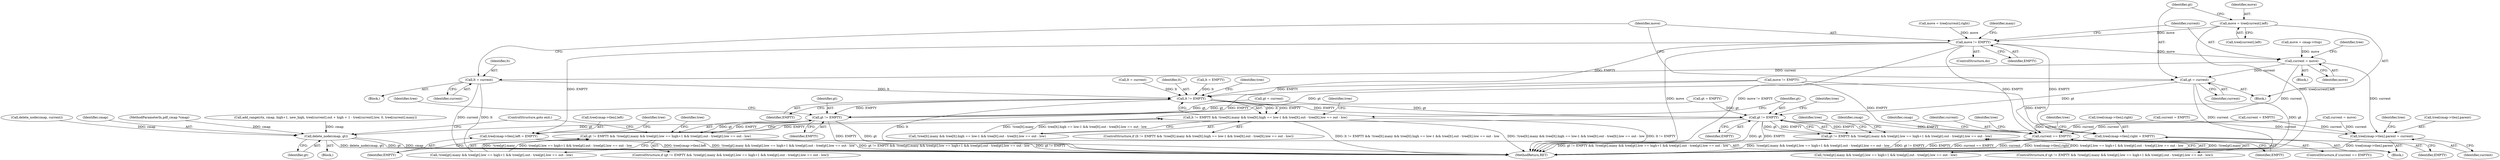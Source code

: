 digraph "0_ghostscript_f597300439e62f5e921f0d7b1e880b5c1a1f1607@API" {
"1000379" [label="(Call,move = tree[current].left)"];
"1000401" [label="(Call,move != EMPTY)"];
"1000367" [label="(Call,current = move)"];
"1000386" [label="(Call,gt = current)"];
"1000455" [label="(Call,gt != EMPTY)"];
"1000454" [label="(Call,gt != EMPTY && !tree[gt].many && tree[gt].low == high+1 && tree[gt].out - tree[gt].low == out - low)"];
"1000502" [label="(Call,delete_node(cmap, gt))"];
"1000508" [label="(Call,gt != EMPTY)"];
"1000507" [label="(Call,gt != EMPTY && !tree[gt].many && tree[gt].low == high+1 && tree[gt].out - tree[gt].low == out - low)"];
"1000643" [label="(Call,tree[cmap->tlen].left = EMPTY)"];
"1000652" [label="(Call,tree[cmap->tlen].right = EMPTY)"];
"1000675" [label="(Call,current == EMPTY)"];
"1000398" [label="(Call,lt = current)"];
"1000410" [label="(Call,lt != EMPTY)"];
"1000409" [label="(Call,lt != EMPTY && !tree[lt].many && tree[lt].high == low-1 && tree[lt].out - tree[lt].low == out - low)"];
"1000634" [label="(Call,tree[cmap->tlen].parent = current)"];
"1000560" [label="(Call,current = EMPTY)"];
"1000400" [label="(Identifier,current)"];
"1000759" [label="(MethodReturn,RET)"];
"1000388" [label="(Identifier,current)"];
"1000660" [label="(Identifier,EMPTY)"];
"1000378" [label="(Block,)"];
"1000455" [label="(Call,gt != EMPTY)"];
"1000653" [label="(Call,tree[cmap->tlen].right)"];
"1000409" [label="(Call,lt != EMPTY && !tree[lt].many && tree[lt].high == low-1 && tree[lt].out - tree[lt].low == out - low)"];
"1000646" [label="(Identifier,tree)"];
"1000366" [label="(Block,)"];
"1000651" [label="(Identifier,EMPTY)"];
"1000454" [label="(Call,gt != EMPTY && !tree[gt].many && tree[gt].low == high+1 && tree[gt].out - tree[gt].low == out - low)"];
"1000507" [label="(Call,gt != EMPTY && !tree[gt].many && tree[gt].low == high+1 && tree[gt].out - tree[gt].low == out - low)"];
"1000367" [label="(Call,current = move)"];
"1000368" [label="(Identifier,current)"];
"1000509" [label="(Identifier,gt)"];
"1000390" [label="(Block,)"];
"1000411" [label="(Identifier,lt)"];
"1000406" [label="(Identifier,many)"];
"1000458" [label="(Call,!tree[gt].many && tree[gt].low == high+1 && tree[gt].out - tree[gt].low == out - low)"];
"1000155" [label="(Call,lt = EMPTY)"];
"1000399" [label="(Identifier,lt)"];
"1000642" [label="(Identifier,current)"];
"1000380" [label="(Identifier,move)"];
"1000381" [label="(Call,tree[current].left)"];
"1000386" [label="(Call,gt = current)"];
"1000119" [label="(Block,)"];
"1000503" [label="(Identifier,cmap)"];
"1000644" [label="(Call,tree[cmap->tlen].left)"];
"1000508" [label="(Call,gt != EMPTY)"];
"1000677" [label="(Identifier,EMPTY)"];
"1000453" [label="(ControlStructure,if (gt != EMPTY && !tree[gt].many && tree[gt].low == high+1 && tree[gt].out - tree[gt].low == out - low))"];
"1000505" [label="(ControlStructure,goto exit;)"];
"1000417" [label="(Identifier,tree)"];
"1000145" [label="(Call,move = cmap->ttop)"];
"1000369" [label="(Identifier,move)"];
"1000357" [label="(Call,lt = current)"];
"1000408" [label="(ControlStructure,if (lt != EMPTY && !tree[lt].many && tree[lt].high == low-1 && tree[lt].out - tree[lt].low == out - low))"];
"1000547" [label="(Identifier,tree)"];
"1000457" [label="(Identifier,EMPTY)"];
"1000410" [label="(Call,lt != EMPTY)"];
"1000510" [label="(Identifier,EMPTY)"];
"1000402" [label="(Identifier,move)"];
"1000345" [label="(Call,gt = current)"];
"1000374" [label="(Identifier,tree)"];
"1000566" [label="(Identifier,cmap)"];
"1000680" [label="(Identifier,cmap)"];
"1000515" [label="(Identifier,tree)"];
"1000675" [label="(Call,current == EMPTY)"];
"1000674" [label="(ControlStructure,if (current == EMPTY))"];
"1000413" [label="(Call,!tree[lt].many && tree[lt].high == low-1 && tree[lt].out - tree[lt].low == out - low)"];
"1000387" [label="(Identifier,gt)"];
"1000676" [label="(Identifier,current)"];
"1000494" [label="(Identifier,tree)"];
"1000490" [label="(Block,)"];
"1000502" [label="(Call,delete_node(cmap, gt))"];
"1000456" [label="(Identifier,gt)"];
"1000113" [label="(MethodParameterIn,pdf_cmap *cmap)"];
"1000163" [label="(Call,current = move)"];
"1000635" [label="(Call,tree[cmap->tlen].parent)"];
"1000303" [label="(Call,add_range(ctx, cmap, high+1, new_high, tree[current].out + high + 1 - tree[current].low, 0, tree[current].many))"];
"1000412" [label="(Identifier,EMPTY)"];
"1000504" [label="(Identifier,gt)"];
"1000511" [label="(Call,!tree[gt].many && tree[gt].low == high+1 && tree[gt].out - tree[gt].low == out - low)"];
"1000365" [label="(ControlStructure,do)"];
"1000398" [label="(Call,lt = current)"];
"1000401" [label="(Call,move != EMPTY)"];
"1000360" [label="(Call,move != EMPTY)"];
"1000664" [label="(Identifier,tree)"];
"1000225" [label="(Call,current = EMPTY)"];
"1000506" [label="(ControlStructure,if (gt != EMPTY && !tree[gt].many && tree[gt].low == high+1 && tree[gt].out - tree[gt].low == out - low))"];
"1000634" [label="(Call,tree[cmap->tlen].parent = current)"];
"1000462" [label="(Identifier,tree)"];
"1000688" [label="(Identifier,tree)"];
"1000643" [label="(Call,tree[cmap->tlen].left = EMPTY)"];
"1000222" [label="(Call,delete_node(cmap, current))"];
"1000655" [label="(Identifier,tree)"];
"1000449" [label="(Identifier,tree)"];
"1000652" [label="(Call,tree[cmap->tlen].right = EMPTY)"];
"1000151" [label="(Call,gt = EMPTY)"];
"1000379" [label="(Call,move = tree[current].left)"];
"1000403" [label="(Identifier,EMPTY)"];
"1000391" [label="(Call,move = tree[current].right)"];
"1000379" -> "1000378"  [label="AST: "];
"1000379" -> "1000381"  [label="CFG: "];
"1000380" -> "1000379"  [label="AST: "];
"1000381" -> "1000379"  [label="AST: "];
"1000387" -> "1000379"  [label="CFG: "];
"1000379" -> "1000759"  [label="DDG: tree[current].left"];
"1000379" -> "1000401"  [label="DDG: move"];
"1000401" -> "1000365"  [label="AST: "];
"1000401" -> "1000403"  [label="CFG: "];
"1000402" -> "1000401"  [label="AST: "];
"1000403" -> "1000401"  [label="AST: "];
"1000368" -> "1000401"  [label="CFG: "];
"1000406" -> "1000401"  [label="CFG: "];
"1000401" -> "1000759"  [label="DDG: move != EMPTY"];
"1000401" -> "1000759"  [label="DDG: move"];
"1000401" -> "1000367"  [label="DDG: move"];
"1000391" -> "1000401"  [label="DDG: move"];
"1000401" -> "1000410"  [label="DDG: EMPTY"];
"1000401" -> "1000643"  [label="DDG: EMPTY"];
"1000401" -> "1000652"  [label="DDG: EMPTY"];
"1000401" -> "1000675"  [label="DDG: EMPTY"];
"1000367" -> "1000366"  [label="AST: "];
"1000367" -> "1000369"  [label="CFG: "];
"1000368" -> "1000367"  [label="AST: "];
"1000369" -> "1000367"  [label="AST: "];
"1000374" -> "1000367"  [label="CFG: "];
"1000145" -> "1000367"  [label="DDG: move"];
"1000367" -> "1000386"  [label="DDG: current"];
"1000367" -> "1000398"  [label="DDG: current"];
"1000367" -> "1000634"  [label="DDG: current"];
"1000367" -> "1000675"  [label="DDG: current"];
"1000386" -> "1000378"  [label="AST: "];
"1000386" -> "1000388"  [label="CFG: "];
"1000387" -> "1000386"  [label="AST: "];
"1000388" -> "1000386"  [label="AST: "];
"1000402" -> "1000386"  [label="CFG: "];
"1000386" -> "1000759"  [label="DDG: current"];
"1000386" -> "1000759"  [label="DDG: gt"];
"1000386" -> "1000455"  [label="DDG: gt"];
"1000386" -> "1000508"  [label="DDG: gt"];
"1000455" -> "1000454"  [label="AST: "];
"1000455" -> "1000457"  [label="CFG: "];
"1000456" -> "1000455"  [label="AST: "];
"1000457" -> "1000455"  [label="AST: "];
"1000462" -> "1000455"  [label="CFG: "];
"1000454" -> "1000455"  [label="CFG: "];
"1000455" -> "1000759"  [label="DDG: EMPTY"];
"1000455" -> "1000759"  [label="DDG: gt"];
"1000455" -> "1000454"  [label="DDG: gt"];
"1000455" -> "1000454"  [label="DDG: EMPTY"];
"1000151" -> "1000455"  [label="DDG: gt"];
"1000345" -> "1000455"  [label="DDG: gt"];
"1000410" -> "1000455"  [label="DDG: EMPTY"];
"1000455" -> "1000502"  [label="DDG: gt"];
"1000454" -> "1000453"  [label="AST: "];
"1000454" -> "1000458"  [label="CFG: "];
"1000458" -> "1000454"  [label="AST: "];
"1000494" -> "1000454"  [label="CFG: "];
"1000505" -> "1000454"  [label="CFG: "];
"1000454" -> "1000759"  [label="DDG: gt != EMPTY"];
"1000454" -> "1000759"  [label="DDG: !tree[gt].many && tree[gt].low == high+1 && tree[gt].out - tree[gt].low == out - low"];
"1000454" -> "1000759"  [label="DDG: gt != EMPTY && !tree[gt].many && tree[gt].low == high+1 && tree[gt].out - tree[gt].low == out - low"];
"1000458" -> "1000454"  [label="DDG: !tree[gt].many"];
"1000458" -> "1000454"  [label="DDG: tree[gt].low == high+1 && tree[gt].out - tree[gt].low == out - low"];
"1000502" -> "1000490"  [label="AST: "];
"1000502" -> "1000504"  [label="CFG: "];
"1000503" -> "1000502"  [label="AST: "];
"1000504" -> "1000502"  [label="AST: "];
"1000505" -> "1000502"  [label="CFG: "];
"1000502" -> "1000759"  [label="DDG: cmap"];
"1000502" -> "1000759"  [label="DDG: delete_node(cmap, gt)"];
"1000502" -> "1000759"  [label="DDG: gt"];
"1000222" -> "1000502"  [label="DDG: cmap"];
"1000303" -> "1000502"  [label="DDG: cmap"];
"1000113" -> "1000502"  [label="DDG: cmap"];
"1000508" -> "1000507"  [label="AST: "];
"1000508" -> "1000510"  [label="CFG: "];
"1000509" -> "1000508"  [label="AST: "];
"1000510" -> "1000508"  [label="AST: "];
"1000515" -> "1000508"  [label="CFG: "];
"1000507" -> "1000508"  [label="CFG: "];
"1000508" -> "1000759"  [label="DDG: gt"];
"1000508" -> "1000759"  [label="DDG: EMPTY"];
"1000508" -> "1000507"  [label="DDG: gt"];
"1000508" -> "1000507"  [label="DDG: EMPTY"];
"1000151" -> "1000508"  [label="DDG: gt"];
"1000345" -> "1000508"  [label="DDG: gt"];
"1000410" -> "1000508"  [label="DDG: EMPTY"];
"1000508" -> "1000643"  [label="DDG: EMPTY"];
"1000508" -> "1000652"  [label="DDG: EMPTY"];
"1000508" -> "1000675"  [label="DDG: EMPTY"];
"1000507" -> "1000506"  [label="AST: "];
"1000507" -> "1000511"  [label="CFG: "];
"1000511" -> "1000507"  [label="AST: "];
"1000547" -> "1000507"  [label="CFG: "];
"1000566" -> "1000507"  [label="CFG: "];
"1000507" -> "1000759"  [label="DDG: gt != EMPTY && !tree[gt].many && tree[gt].low == high+1 && tree[gt].out - tree[gt].low == out - low"];
"1000507" -> "1000759"  [label="DDG: !tree[gt].many && tree[gt].low == high+1 && tree[gt].out - tree[gt].low == out - low"];
"1000507" -> "1000759"  [label="DDG: gt != EMPTY"];
"1000511" -> "1000507"  [label="DDG: !tree[gt].many"];
"1000511" -> "1000507"  [label="DDG: tree[gt].low == high+1 && tree[gt].out - tree[gt].low == out - low"];
"1000643" -> "1000119"  [label="AST: "];
"1000643" -> "1000651"  [label="CFG: "];
"1000644" -> "1000643"  [label="AST: "];
"1000651" -> "1000643"  [label="AST: "];
"1000655" -> "1000643"  [label="CFG: "];
"1000643" -> "1000759"  [label="DDG: tree[cmap->tlen].left"];
"1000360" -> "1000643"  [label="DDG: EMPTY"];
"1000652" -> "1000119"  [label="AST: "];
"1000652" -> "1000660"  [label="CFG: "];
"1000653" -> "1000652"  [label="AST: "];
"1000660" -> "1000652"  [label="AST: "];
"1000664" -> "1000652"  [label="CFG: "];
"1000652" -> "1000759"  [label="DDG: tree[cmap->tlen].right"];
"1000360" -> "1000652"  [label="DDG: EMPTY"];
"1000675" -> "1000674"  [label="AST: "];
"1000675" -> "1000677"  [label="CFG: "];
"1000676" -> "1000675"  [label="AST: "];
"1000677" -> "1000675"  [label="AST: "];
"1000680" -> "1000675"  [label="CFG: "];
"1000688" -> "1000675"  [label="CFG: "];
"1000675" -> "1000759"  [label="DDG: current"];
"1000675" -> "1000759"  [label="DDG: EMPTY"];
"1000675" -> "1000759"  [label="DDG: current == EMPTY"];
"1000225" -> "1000675"  [label="DDG: current"];
"1000560" -> "1000675"  [label="DDG: current"];
"1000163" -> "1000675"  [label="DDG: current"];
"1000360" -> "1000675"  [label="DDG: EMPTY"];
"1000398" -> "1000390"  [label="AST: "];
"1000398" -> "1000400"  [label="CFG: "];
"1000399" -> "1000398"  [label="AST: "];
"1000400" -> "1000398"  [label="AST: "];
"1000402" -> "1000398"  [label="CFG: "];
"1000398" -> "1000759"  [label="DDG: current"];
"1000398" -> "1000759"  [label="DDG: lt"];
"1000398" -> "1000410"  [label="DDG: lt"];
"1000410" -> "1000409"  [label="AST: "];
"1000410" -> "1000412"  [label="CFG: "];
"1000411" -> "1000410"  [label="AST: "];
"1000412" -> "1000410"  [label="AST: "];
"1000417" -> "1000410"  [label="CFG: "];
"1000409" -> "1000410"  [label="CFG: "];
"1000410" -> "1000759"  [label="DDG: lt"];
"1000410" -> "1000409"  [label="DDG: lt"];
"1000410" -> "1000409"  [label="DDG: EMPTY"];
"1000357" -> "1000410"  [label="DDG: lt"];
"1000155" -> "1000410"  [label="DDG: lt"];
"1000360" -> "1000410"  [label="DDG: EMPTY"];
"1000409" -> "1000408"  [label="AST: "];
"1000409" -> "1000413"  [label="CFG: "];
"1000413" -> "1000409"  [label="AST: "];
"1000449" -> "1000409"  [label="CFG: "];
"1000509" -> "1000409"  [label="CFG: "];
"1000409" -> "1000759"  [label="DDG: lt != EMPTY && !tree[lt].many && tree[lt].high == low-1 && tree[lt].out - tree[lt].low == out - low"];
"1000409" -> "1000759"  [label="DDG: !tree[lt].many && tree[lt].high == low-1 && tree[lt].out - tree[lt].low == out - low"];
"1000409" -> "1000759"  [label="DDG: lt != EMPTY"];
"1000413" -> "1000409"  [label="DDG: !tree[lt].many"];
"1000413" -> "1000409"  [label="DDG: tree[lt].high == low-1 && tree[lt].out - tree[lt].low == out - low"];
"1000634" -> "1000119"  [label="AST: "];
"1000634" -> "1000642"  [label="CFG: "];
"1000635" -> "1000634"  [label="AST: "];
"1000642" -> "1000634"  [label="AST: "];
"1000646" -> "1000634"  [label="CFG: "];
"1000634" -> "1000759"  [label="DDG: tree[cmap->tlen].parent"];
"1000225" -> "1000634"  [label="DDG: current"];
"1000560" -> "1000634"  [label="DDG: current"];
"1000163" -> "1000634"  [label="DDG: current"];
}
